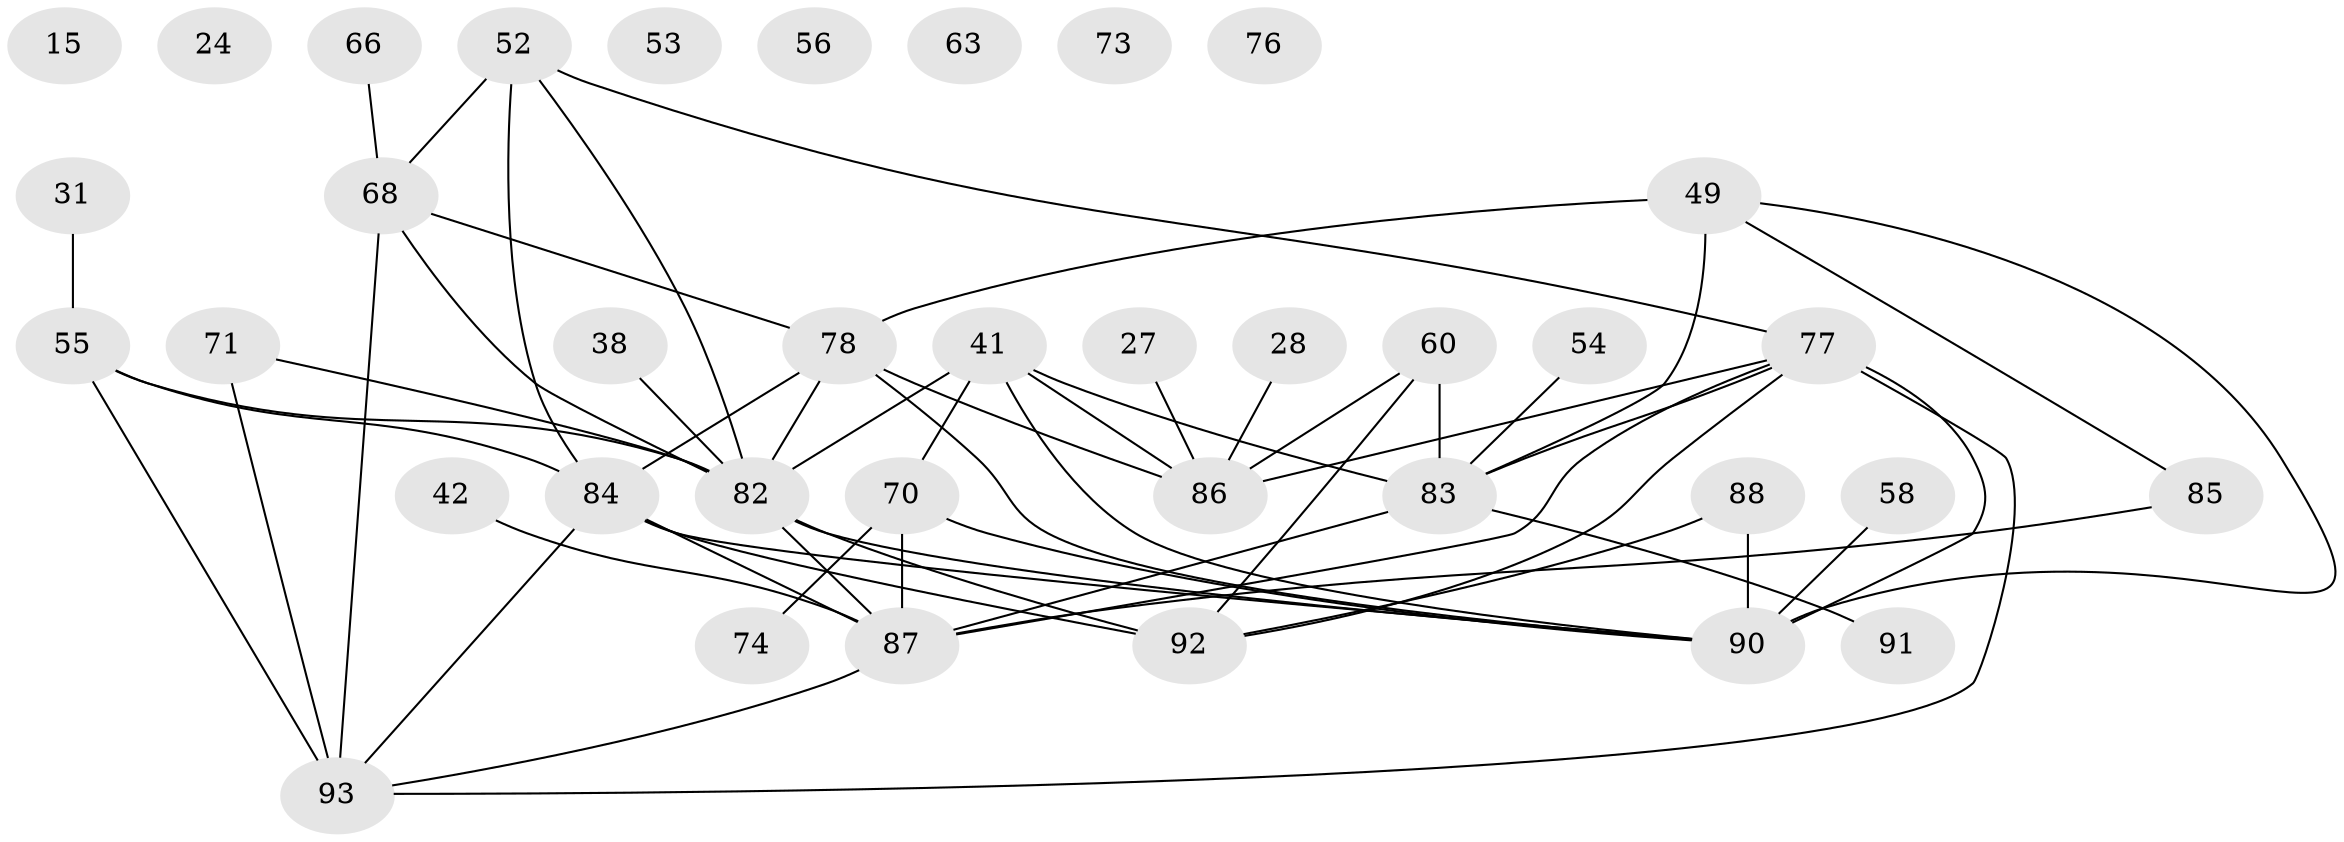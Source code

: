 // original degree distribution, {4: 0.13978494623655913, 2: 0.1827956989247312, 5: 0.13978494623655913, 3: 0.22580645161290322, 1: 0.15053763440860216, 0: 0.06451612903225806, 7: 0.043010752688172046, 8: 0.010752688172043012, 6: 0.043010752688172046}
// Generated by graph-tools (version 1.1) at 2025/42/03/04/25 21:42:38]
// undirected, 37 vertices, 58 edges
graph export_dot {
graph [start="1"]
  node [color=gray90,style=filled];
  15;
  24;
  27;
  28;
  31;
  38;
  41;
  42;
  49 [super="+32"];
  52 [super="+30"];
  53;
  54;
  55;
  56;
  58;
  60 [super="+9"];
  63 [super="+59"];
  66;
  68 [super="+2"];
  70 [super="+12"];
  71 [super="+29"];
  73;
  74;
  76;
  77 [super="+69+75"];
  78 [super="+47+40+51"];
  82 [super="+18+43+34"];
  83 [super="+64+17"];
  84 [super="+46+36+35+67"];
  85;
  86 [super="+16"];
  87 [super="+61+48"];
  88 [super="+5+6"];
  90 [super="+8+22+21+26+80"];
  91 [super="+72"];
  92 [super="+89+79"];
  93 [super="+81"];
  27 -- 86;
  28 -- 86;
  31 -- 55;
  38 -- 82;
  41 -- 70 [weight=2];
  41 -- 86;
  41 -- 82;
  41 -- 83;
  41 -- 90;
  42 -- 87;
  49 -- 85;
  49 -- 90;
  49 -- 78 [weight=2];
  49 -- 83;
  52 -- 68 [weight=2];
  52 -- 84;
  52 -- 82;
  52 -- 77;
  54 -- 83;
  55 -- 93 [weight=2];
  55 -- 82;
  55 -- 84;
  58 -- 90 [weight=2];
  60 -- 86 [weight=2];
  60 -- 92;
  60 -- 83 [weight=2];
  66 -- 68;
  68 -- 93;
  68 -- 78;
  68 -- 82;
  70 -- 87 [weight=2];
  70 -- 74;
  70 -- 90;
  71 -- 93 [weight=2];
  71 -- 82;
  77 -- 86 [weight=2];
  77 -- 92 [weight=4];
  77 -- 87 [weight=2];
  77 -- 90 [weight=3];
  77 -- 93 [weight=2];
  77 -- 83 [weight=2];
  78 -- 82 [weight=2];
  78 -- 86;
  78 -- 90;
  78 -- 84;
  82 -- 87 [weight=3];
  82 -- 92 [weight=4];
  82 -- 90;
  83 -- 87;
  83 -- 91;
  84 -- 92 [weight=2];
  84 -- 93;
  84 -- 90 [weight=3];
  84 -- 87;
  85 -- 87;
  87 -- 93;
  88 -- 92;
  88 -- 90 [weight=4];
}
